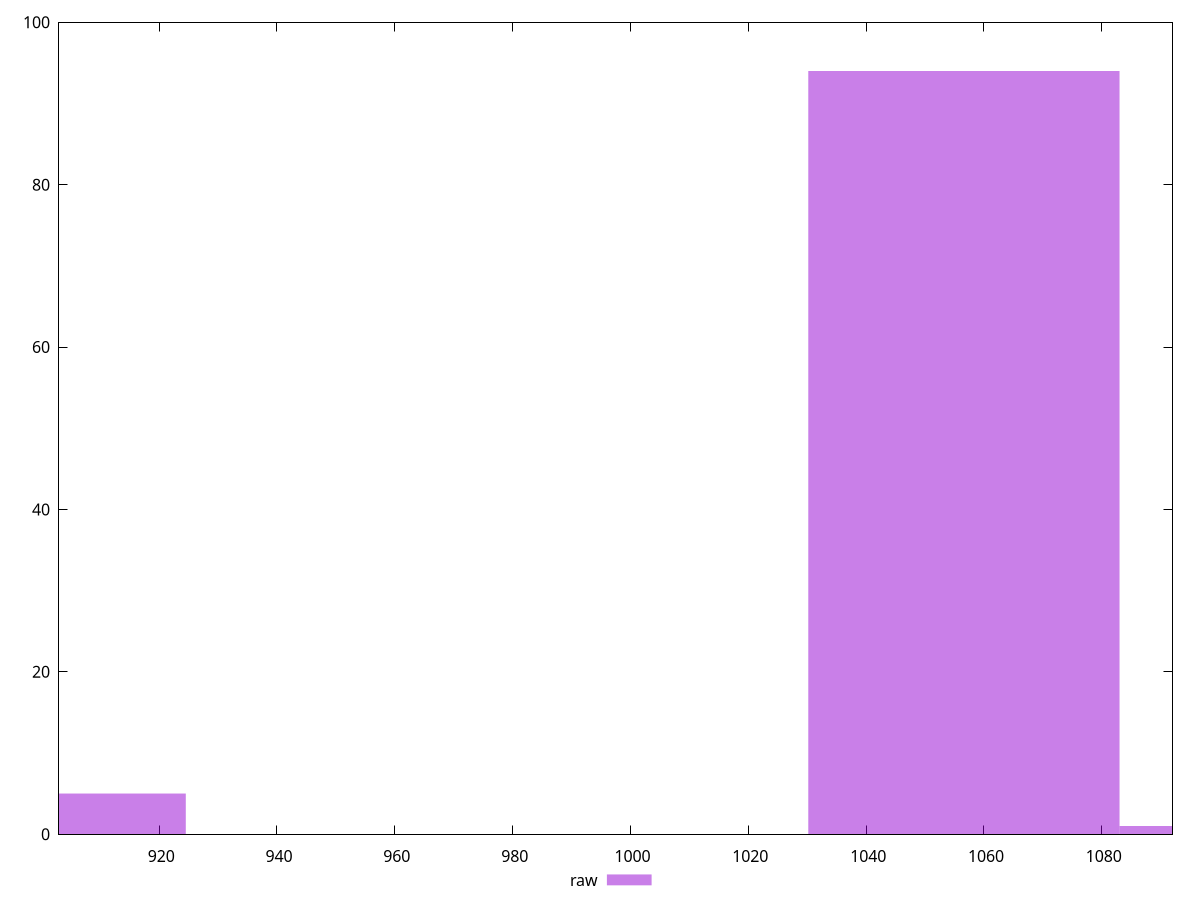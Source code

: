reset

$raw <<EOF
1109.4247061244457 1
1056.5949582137578 94
898.1057144816941 5
EOF

set key outside below
set boxwidth 52.82974791068789
set xrange [903:1092]
set yrange [0:100]
set trange [0:100]
set style fill transparent solid 0.5 noborder
set terminal svg size 640, 490 enhanced background rgb 'white'
set output "report_00019_2021-02-10T18-14-37.922Z//uses-rel-preload/samples/pages+cached+noadtech+nomedia+nocss/raw/histogram.svg"

plot $raw title "raw" with boxes

reset
